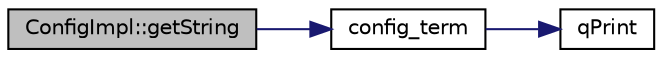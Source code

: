 digraph "ConfigImpl::getString"
{
 // LATEX_PDF_SIZE
  edge [fontname="Helvetica",fontsize="10",labelfontname="Helvetica",labelfontsize="10"];
  node [fontname="Helvetica",fontsize="10",shape=record];
  rankdir="LR";
  Node1 [label="ConfigImpl::getString",height=0.2,width=0.4,color="black", fillcolor="grey75", style="filled", fontcolor="black",tooltip=" "];
  Node1 -> Node2 [color="midnightblue",fontsize="10",style="solid"];
  Node2 [label="config_term",height=0.2,width=0.4,color="black", fillcolor="white", style="filled",URL="$configimpl_8l.html#a0836efa9e89d59703a4a53405353d248",tooltip=" "];
  Node2 -> Node3 [color="midnightblue",fontsize="10",style="solid"];
  Node3 [label="qPrint",height=0.2,width=0.4,color="black", fillcolor="white", style="filled",URL="$qcstring_8h.html#a9851ebb5ae2f65b4d2b1d08421edbfd2",tooltip=" "];
}
